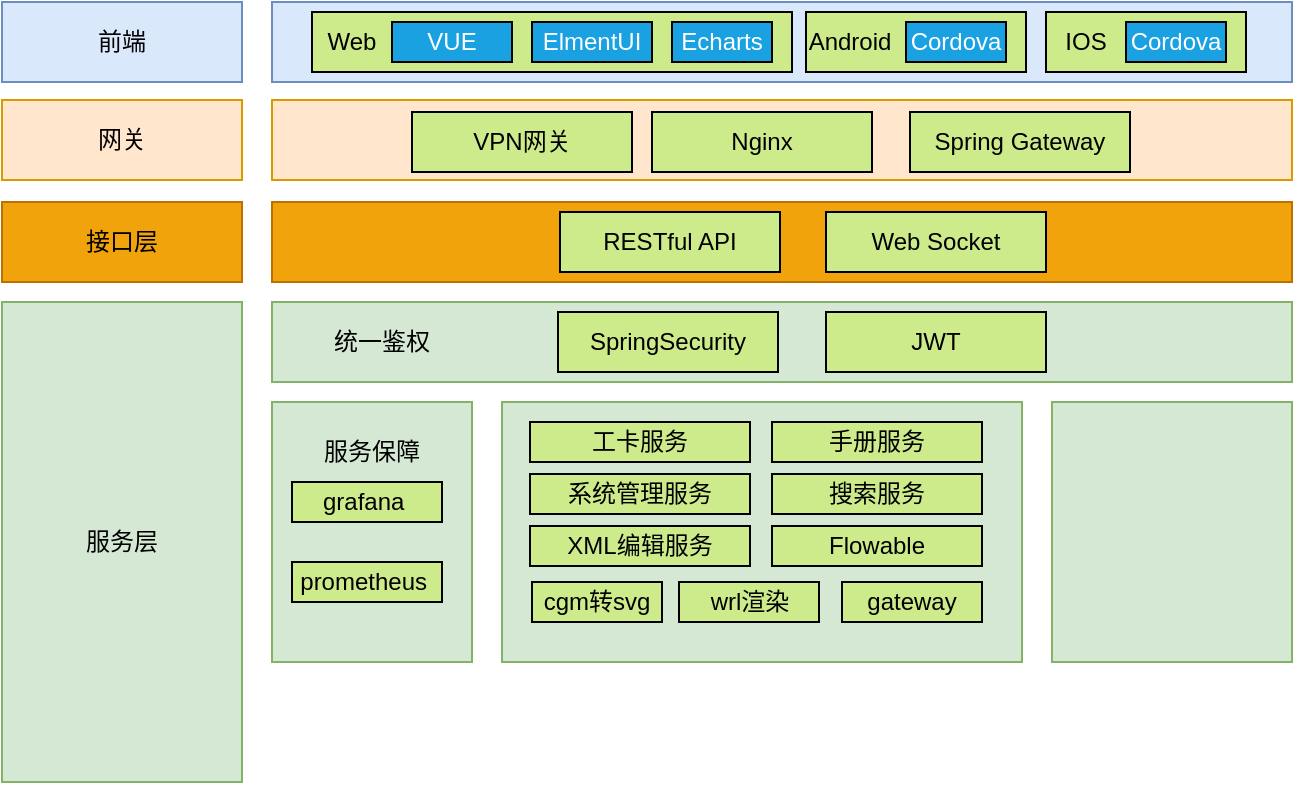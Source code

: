 <mxfile version="21.5.0" type="github">
  <diagram name="第 1 页" id="98vNd_yMc-9a7zlmiuS-">
    <mxGraphModel dx="832" dy="431" grid="1" gridSize="10" guides="1" tooltips="1" connect="1" arrows="1" fold="1" page="1" pageScale="1" pageWidth="827" pageHeight="1169" math="0" shadow="0">
      <root>
        <mxCell id="0" />
        <mxCell id="1" parent="0" />
        <mxCell id="wvW1MQ88o7CS_0m5E93--1" value="前端" style="rounded=0;whiteSpace=wrap;html=1;fillColor=#dae8fc;strokeColor=#6c8ebf;" vertex="1" parent="1">
          <mxGeometry x="40" y="70" width="120" height="40" as="geometry" />
        </mxCell>
        <mxCell id="wvW1MQ88o7CS_0m5E93--2" value="" style="rounded=0;whiteSpace=wrap;html=1;fillColor=#dae8fc;strokeColor=#6c8ebf;" vertex="1" parent="1">
          <mxGeometry x="175" y="70" width="510" height="40" as="geometry" />
        </mxCell>
        <mxCell id="wvW1MQ88o7CS_0m5E93--3" value="" style="rounded=0;whiteSpace=wrap;html=1;fillColor=#CDEB8B;" vertex="1" parent="1">
          <mxGeometry x="195" y="75" width="240" height="30" as="geometry" />
        </mxCell>
        <mxCell id="wvW1MQ88o7CS_0m5E93--4" value="Web" style="text;html=1;strokeColor=none;fillColor=none;align=center;verticalAlign=middle;whiteSpace=wrap;rounded=0;" vertex="1" parent="1">
          <mxGeometry x="185" y="75" width="60" height="30" as="geometry" />
        </mxCell>
        <mxCell id="wvW1MQ88o7CS_0m5E93--5" value="&lt;font color=&quot;#ffffff&quot;&gt;VUE&lt;/font&gt;" style="rounded=0;whiteSpace=wrap;html=1;fillColor=#19A1E2;" vertex="1" parent="1">
          <mxGeometry x="235" y="80" width="60" height="20" as="geometry" />
        </mxCell>
        <mxCell id="wvW1MQ88o7CS_0m5E93--6" value="&lt;font color=&quot;#ffffff&quot;&gt;ElmentUI&lt;/font&gt;" style="rounded=0;whiteSpace=wrap;html=1;fillColor=#19A1E2;" vertex="1" parent="1">
          <mxGeometry x="305" y="80" width="60" height="20" as="geometry" />
        </mxCell>
        <mxCell id="wvW1MQ88o7CS_0m5E93--7" value="&lt;font color=&quot;#ffffff&quot;&gt;Echarts&lt;/font&gt;" style="rounded=0;whiteSpace=wrap;html=1;fillColor=#19A1E2;" vertex="1" parent="1">
          <mxGeometry x="375" y="80" width="50" height="20" as="geometry" />
        </mxCell>
        <mxCell id="wvW1MQ88o7CS_0m5E93--9" value="" style="rounded=0;whiteSpace=wrap;html=1;fillColor=#CDEB8B;" vertex="1" parent="1">
          <mxGeometry x="442" y="75" width="110" height="30" as="geometry" />
        </mxCell>
        <mxCell id="wvW1MQ88o7CS_0m5E93--10" value="Android" style="text;html=1;strokeColor=none;fillColor=none;align=center;verticalAlign=middle;whiteSpace=wrap;rounded=0;" vertex="1" parent="1">
          <mxGeometry x="434" y="75" width="60" height="30" as="geometry" />
        </mxCell>
        <mxCell id="wvW1MQ88o7CS_0m5E93--11" value="&lt;font color=&quot;#ffffff&quot;&gt;Cordova&lt;/font&gt;" style="rounded=0;whiteSpace=wrap;html=1;fillColor=#19A1E2;" vertex="1" parent="1">
          <mxGeometry x="492" y="80" width="50" height="20" as="geometry" />
        </mxCell>
        <mxCell id="wvW1MQ88o7CS_0m5E93--12" value="" style="rounded=0;whiteSpace=wrap;html=1;fillColor=#CDEB8B;" vertex="1" parent="1">
          <mxGeometry x="562" y="75" width="100" height="30" as="geometry" />
        </mxCell>
        <mxCell id="wvW1MQ88o7CS_0m5E93--13" value="&lt;font color=&quot;#ffffff&quot;&gt;Cordova&lt;/font&gt;" style="rounded=0;whiteSpace=wrap;html=1;fillColor=#19A1E2;" vertex="1" parent="1">
          <mxGeometry x="602" y="80" width="50" height="20" as="geometry" />
        </mxCell>
        <mxCell id="wvW1MQ88o7CS_0m5E93--14" value="IOS" style="text;html=1;strokeColor=none;fillColor=none;align=center;verticalAlign=middle;whiteSpace=wrap;rounded=0;" vertex="1" parent="1">
          <mxGeometry x="552" y="75" width="60" height="30" as="geometry" />
        </mxCell>
        <mxCell id="wvW1MQ88o7CS_0m5E93--15" value="网关" style="rounded=0;whiteSpace=wrap;html=1;fillColor=#ffe6cc;strokeColor=#d79b00;" vertex="1" parent="1">
          <mxGeometry x="40" y="119" width="120" height="40" as="geometry" />
        </mxCell>
        <mxCell id="wvW1MQ88o7CS_0m5E93--16" value="" style="rounded=0;whiteSpace=wrap;html=1;fillColor=#ffe6cc;strokeColor=#d79b00;" vertex="1" parent="1">
          <mxGeometry x="175" y="119" width="510" height="40" as="geometry" />
        </mxCell>
        <mxCell id="wvW1MQ88o7CS_0m5E93--18" value="VPN网关" style="rounded=0;whiteSpace=wrap;html=1;fillColor=#CDEB8B;" vertex="1" parent="1">
          <mxGeometry x="245" y="125" width="110" height="30" as="geometry" />
        </mxCell>
        <mxCell id="wvW1MQ88o7CS_0m5E93--19" value="Nginx" style="rounded=0;whiteSpace=wrap;html=1;fillColor=#CDEB8B;" vertex="1" parent="1">
          <mxGeometry x="365" y="125" width="110" height="30" as="geometry" />
        </mxCell>
        <mxCell id="wvW1MQ88o7CS_0m5E93--20" value="Spring Gateway" style="rounded=0;whiteSpace=wrap;html=1;fillColor=#CDEB8B;" vertex="1" parent="1">
          <mxGeometry x="494" y="125" width="110" height="30" as="geometry" />
        </mxCell>
        <mxCell id="wvW1MQ88o7CS_0m5E93--23" value="接口层" style="rounded=0;whiteSpace=wrap;html=1;fillColor=#f0a30a;strokeColor=#BD7000;fontColor=#000000;" vertex="1" parent="1">
          <mxGeometry x="40" y="170" width="120" height="40" as="geometry" />
        </mxCell>
        <mxCell id="wvW1MQ88o7CS_0m5E93--25" value="" style="rounded=0;whiteSpace=wrap;html=1;fillColor=#f0a30a;strokeColor=#BD7000;fontColor=#000000;" vertex="1" parent="1">
          <mxGeometry x="175" y="170" width="510" height="40" as="geometry" />
        </mxCell>
        <mxCell id="wvW1MQ88o7CS_0m5E93--26" value="RESTful API" style="rounded=0;whiteSpace=wrap;html=1;fillColor=#CDEB8B;" vertex="1" parent="1">
          <mxGeometry x="319" y="175" width="110" height="30" as="geometry" />
        </mxCell>
        <mxCell id="wvW1MQ88o7CS_0m5E93--27" value="Web Socket" style="rounded=0;whiteSpace=wrap;html=1;fillColor=#CDEB8B;" vertex="1" parent="1">
          <mxGeometry x="452" y="175" width="110" height="30" as="geometry" />
        </mxCell>
        <mxCell id="wvW1MQ88o7CS_0m5E93--28" value="服务层" style="rounded=0;whiteSpace=wrap;html=1;fillColor=#d5e8d4;strokeColor=#82b366;" vertex="1" parent="1">
          <mxGeometry x="40" y="220" width="120" height="240" as="geometry" />
        </mxCell>
        <mxCell id="wvW1MQ88o7CS_0m5E93--29" value="" style="rounded=0;whiteSpace=wrap;html=1;fillColor=#d5e8d4;strokeColor=#82b366;" vertex="1" parent="1">
          <mxGeometry x="175" y="220" width="510" height="40" as="geometry" />
        </mxCell>
        <mxCell id="wvW1MQ88o7CS_0m5E93--30" value="统一鉴权" style="text;html=1;strokeColor=none;fillColor=none;align=center;verticalAlign=middle;whiteSpace=wrap;rounded=0;" vertex="1" parent="1">
          <mxGeometry x="200" y="225" width="60" height="30" as="geometry" />
        </mxCell>
        <mxCell id="wvW1MQ88o7CS_0m5E93--31" value="SpringSecurity" style="rounded=0;whiteSpace=wrap;html=1;fillColor=#CDEB8B;" vertex="1" parent="1">
          <mxGeometry x="318" y="225" width="110" height="30" as="geometry" />
        </mxCell>
        <mxCell id="wvW1MQ88o7CS_0m5E93--32" value="JWT" style="rounded=0;whiteSpace=wrap;html=1;fillColor=#CDEB8B;" vertex="1" parent="1">
          <mxGeometry x="452" y="225" width="110" height="30" as="geometry" />
        </mxCell>
        <mxCell id="wvW1MQ88o7CS_0m5E93--33" value="" style="rounded=0;whiteSpace=wrap;html=1;fillColor=#d5e8d4;strokeColor=#82b366;" vertex="1" parent="1">
          <mxGeometry x="290" y="270" width="260" height="130" as="geometry" />
        </mxCell>
        <mxCell id="wvW1MQ88o7CS_0m5E93--34" value="" style="rounded=0;whiteSpace=wrap;html=1;fillColor=#d5e8d4;strokeColor=#82b366;" vertex="1" parent="1">
          <mxGeometry x="175" y="270" width="100" height="130" as="geometry" />
        </mxCell>
        <mxCell id="wvW1MQ88o7CS_0m5E93--35" value="服务保障" style="text;html=1;strokeColor=none;fillColor=none;align=center;verticalAlign=middle;whiteSpace=wrap;rounded=0;" vertex="1" parent="1">
          <mxGeometry x="195" y="280" width="60" height="30" as="geometry" />
        </mxCell>
        <mxCell id="wvW1MQ88o7CS_0m5E93--37" value="grafana&amp;nbsp;" style="rounded=0;whiteSpace=wrap;html=1;fillColor=#CDEB8B;" vertex="1" parent="1">
          <mxGeometry x="185" y="310" width="75" height="20" as="geometry" />
        </mxCell>
        <mxCell id="wvW1MQ88o7CS_0m5E93--38" value="prometheus&amp;nbsp;" style="rounded=0;whiteSpace=wrap;html=1;fillColor=#CDEB8B;" vertex="1" parent="1">
          <mxGeometry x="185" y="350" width="75" height="20" as="geometry" />
        </mxCell>
        <mxCell id="wvW1MQ88o7CS_0m5E93--39" value="工卡服务" style="rounded=0;whiteSpace=wrap;html=1;fillColor=#CDEB8B;" vertex="1" parent="1">
          <mxGeometry x="304" y="280" width="110" height="20" as="geometry" />
        </mxCell>
        <mxCell id="wvW1MQ88o7CS_0m5E93--40" value="手册服务" style="rounded=0;whiteSpace=wrap;html=1;fillColor=#CDEB8B;" vertex="1" parent="1">
          <mxGeometry x="425" y="280" width="105" height="20" as="geometry" />
        </mxCell>
        <mxCell id="wvW1MQ88o7CS_0m5E93--41" value="系统管理服务" style="rounded=0;whiteSpace=wrap;html=1;fillColor=#CDEB8B;" vertex="1" parent="1">
          <mxGeometry x="304" y="306" width="110" height="20" as="geometry" />
        </mxCell>
        <mxCell id="wvW1MQ88o7CS_0m5E93--42" value="搜索服务" style="rounded=0;whiteSpace=wrap;html=1;fillColor=#CDEB8B;" vertex="1" parent="1">
          <mxGeometry x="425" y="306" width="105" height="20" as="geometry" />
        </mxCell>
        <mxCell id="wvW1MQ88o7CS_0m5E93--45" value="XML编辑服务" style="rounded=0;whiteSpace=wrap;html=1;fillColor=#CDEB8B;" vertex="1" parent="1">
          <mxGeometry x="304" y="332" width="110" height="20" as="geometry" />
        </mxCell>
        <mxCell id="wvW1MQ88o7CS_0m5E93--46" value="cgm转svg" style="rounded=0;whiteSpace=wrap;html=1;fillColor=#CDEB8B;" vertex="1" parent="1">
          <mxGeometry x="305" y="360" width="65" height="20" as="geometry" />
        </mxCell>
        <mxCell id="wvW1MQ88o7CS_0m5E93--47" value="wrl渲染" style="rounded=0;whiteSpace=wrap;html=1;fillColor=#CDEB8B;" vertex="1" parent="1">
          <mxGeometry x="378.5" y="360" width="70" height="20" as="geometry" />
        </mxCell>
        <mxCell id="wvW1MQ88o7CS_0m5E93--48" value="gateway" style="rounded=0;whiteSpace=wrap;html=1;fillColor=#CDEB8B;" vertex="1" parent="1">
          <mxGeometry x="460" y="360" width="70" height="20" as="geometry" />
        </mxCell>
        <mxCell id="wvW1MQ88o7CS_0m5E93--49" value="Flowable" style="rounded=0;whiteSpace=wrap;html=1;fillColor=#CDEB8B;" vertex="1" parent="1">
          <mxGeometry x="425" y="332" width="105" height="20" as="geometry" />
        </mxCell>
        <mxCell id="wvW1MQ88o7CS_0m5E93--50" value="" style="rounded=0;whiteSpace=wrap;html=1;fillColor=#d5e8d4;strokeColor=#82b366;" vertex="1" parent="1">
          <mxGeometry x="565" y="270" width="120" height="130" as="geometry" />
        </mxCell>
      </root>
    </mxGraphModel>
  </diagram>
</mxfile>
